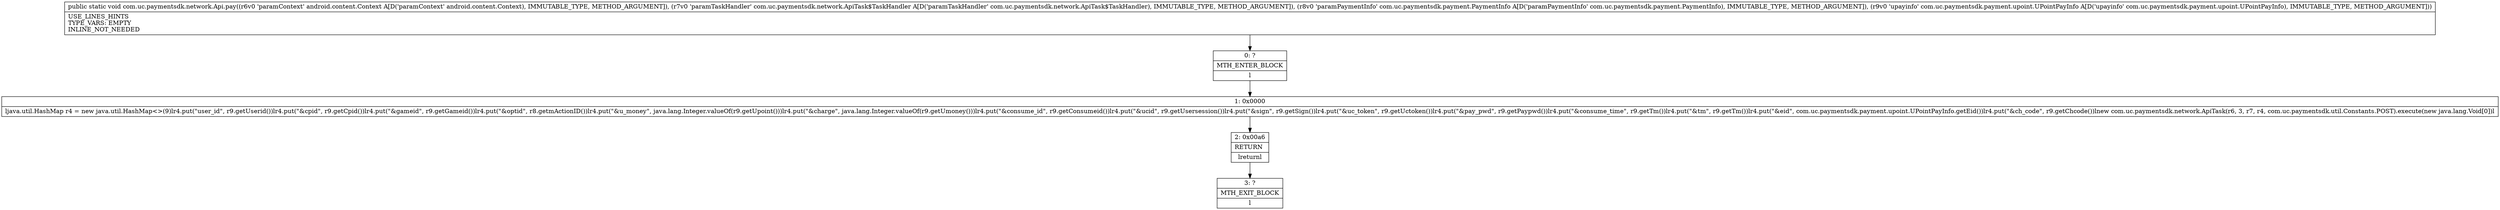 digraph "CFG forcom.uc.paymentsdk.network.Api.pay(Landroid\/content\/Context;Lcom\/uc\/paymentsdk\/network\/ApiTask$TaskHandler;Lcom\/uc\/paymentsdk\/payment\/PaymentInfo;Lcom\/uc\/paymentsdk\/payment\/upoint\/UPointPayInfo;)V" {
Node_0 [shape=record,label="{0\:\ ?|MTH_ENTER_BLOCK\l|l}"];
Node_1 [shape=record,label="{1\:\ 0x0000|ljava.util.HashMap r4 = new java.util.HashMap\<\>(9)lr4.put(\"user_id\", r9.getUserid())lr4.put(\"&cpid\", r9.getCpid())lr4.put(\"&gameid\", r9.getGameid())lr4.put(\"&optid\", r8.getmActionID())lr4.put(\"&u_money\", java.lang.Integer.valueOf(r9.getUpoint()))lr4.put(\"&charge\", java.lang.Integer.valueOf(r9.getUmoney()))lr4.put(\"&consume_id\", r9.getConsumeid())lr4.put(\"&ucid\", r9.getUsersession())lr4.put(\"&sign\", r9.getSign())lr4.put(\"&uc_token\", r9.getUctoken())lr4.put(\"&pay_pwd\", r9.getPaypwd())lr4.put(\"&consume_time\", r9.getTm())lr4.put(\"&tm\", r9.getTm())lr4.put(\"&eid\", com.uc.paymentsdk.payment.upoint.UPointPayInfo.getEid())lr4.put(\"&ch_code\", r9.getChcode())lnew com.uc.paymentsdk.network.ApiTask(r6, 3, r7, r4, com.uc.paymentsdk.util.Constants.POST).execute(new java.lang.Void[0])l}"];
Node_2 [shape=record,label="{2\:\ 0x00a6|RETURN\l|lreturnl}"];
Node_3 [shape=record,label="{3\:\ ?|MTH_EXIT_BLOCK\l|l}"];
MethodNode[shape=record,label="{public static void com.uc.paymentsdk.network.Api.pay((r6v0 'paramContext' android.content.Context A[D('paramContext' android.content.Context), IMMUTABLE_TYPE, METHOD_ARGUMENT]), (r7v0 'paramTaskHandler' com.uc.paymentsdk.network.ApiTask$TaskHandler A[D('paramTaskHandler' com.uc.paymentsdk.network.ApiTask$TaskHandler), IMMUTABLE_TYPE, METHOD_ARGUMENT]), (r8v0 'paramPaymentInfo' com.uc.paymentsdk.payment.PaymentInfo A[D('paramPaymentInfo' com.uc.paymentsdk.payment.PaymentInfo), IMMUTABLE_TYPE, METHOD_ARGUMENT]), (r9v0 'upayinfo' com.uc.paymentsdk.payment.upoint.UPointPayInfo A[D('upayinfo' com.uc.paymentsdk.payment.upoint.UPointPayInfo), IMMUTABLE_TYPE, METHOD_ARGUMENT]))  | USE_LINES_HINTS\lTYPE_VARS: EMPTY\lINLINE_NOT_NEEDED\l}"];
MethodNode -> Node_0;
Node_0 -> Node_1;
Node_1 -> Node_2;
Node_2 -> Node_3;
}

